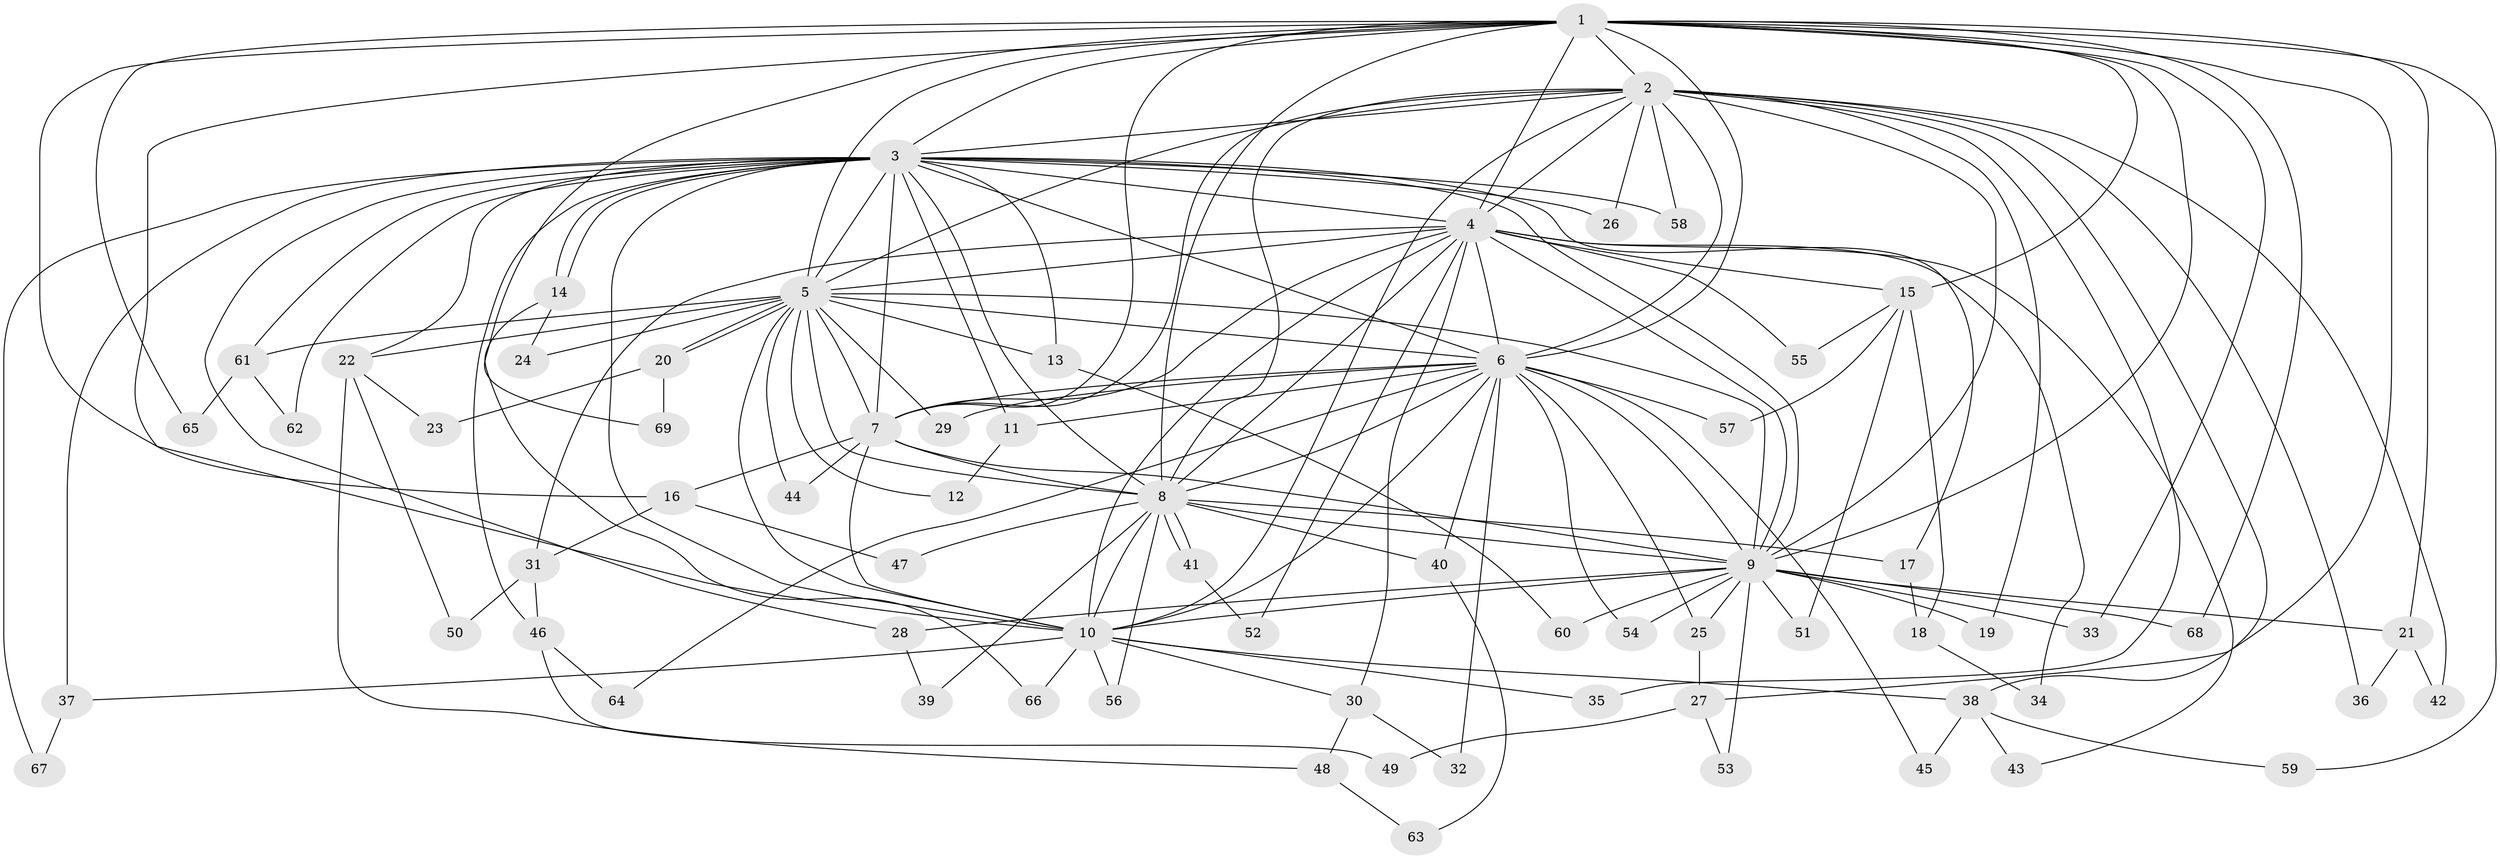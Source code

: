 // coarse degree distribution, {17: 0.02, 13: 0.02, 19: 0.04, 14: 0.02, 16: 0.04, 18: 0.02, 3: 0.14, 2: 0.5, 4: 0.12, 6: 0.02, 5: 0.04, 1: 0.02}
// Generated by graph-tools (version 1.1) at 2025/41/03/06/25 10:41:41]
// undirected, 69 vertices, 163 edges
graph export_dot {
graph [start="1"]
  node [color=gray90,style=filled];
  1;
  2;
  3;
  4;
  5;
  6;
  7;
  8;
  9;
  10;
  11;
  12;
  13;
  14;
  15;
  16;
  17;
  18;
  19;
  20;
  21;
  22;
  23;
  24;
  25;
  26;
  27;
  28;
  29;
  30;
  31;
  32;
  33;
  34;
  35;
  36;
  37;
  38;
  39;
  40;
  41;
  42;
  43;
  44;
  45;
  46;
  47;
  48;
  49;
  50;
  51;
  52;
  53;
  54;
  55;
  56;
  57;
  58;
  59;
  60;
  61;
  62;
  63;
  64;
  65;
  66;
  67;
  68;
  69;
  1 -- 2;
  1 -- 3;
  1 -- 4;
  1 -- 5;
  1 -- 6;
  1 -- 7;
  1 -- 8;
  1 -- 9;
  1 -- 10;
  1 -- 15;
  1 -- 16;
  1 -- 21;
  1 -- 27;
  1 -- 33;
  1 -- 59;
  1 -- 65;
  1 -- 68;
  1 -- 69;
  2 -- 3;
  2 -- 4;
  2 -- 5;
  2 -- 6;
  2 -- 7;
  2 -- 8;
  2 -- 9;
  2 -- 10;
  2 -- 19;
  2 -- 26;
  2 -- 35;
  2 -- 36;
  2 -- 38;
  2 -- 42;
  2 -- 58;
  3 -- 4;
  3 -- 5;
  3 -- 6;
  3 -- 7;
  3 -- 8;
  3 -- 9;
  3 -- 10;
  3 -- 11;
  3 -- 13;
  3 -- 14;
  3 -- 14;
  3 -- 17;
  3 -- 22;
  3 -- 26;
  3 -- 28;
  3 -- 37;
  3 -- 46;
  3 -- 58;
  3 -- 61;
  3 -- 62;
  3 -- 67;
  4 -- 5;
  4 -- 6;
  4 -- 7;
  4 -- 8;
  4 -- 9;
  4 -- 10;
  4 -- 15;
  4 -- 30;
  4 -- 31;
  4 -- 34;
  4 -- 43;
  4 -- 52;
  4 -- 55;
  5 -- 6;
  5 -- 7;
  5 -- 8;
  5 -- 9;
  5 -- 10;
  5 -- 12;
  5 -- 13;
  5 -- 20;
  5 -- 20;
  5 -- 22;
  5 -- 24;
  5 -- 29;
  5 -- 44;
  5 -- 61;
  6 -- 7;
  6 -- 8;
  6 -- 9;
  6 -- 10;
  6 -- 11;
  6 -- 25;
  6 -- 29;
  6 -- 32;
  6 -- 40;
  6 -- 45;
  6 -- 54;
  6 -- 57;
  6 -- 64;
  7 -- 8;
  7 -- 9;
  7 -- 10;
  7 -- 16;
  7 -- 44;
  8 -- 9;
  8 -- 10;
  8 -- 17;
  8 -- 39;
  8 -- 40;
  8 -- 41;
  8 -- 41;
  8 -- 47;
  8 -- 56;
  9 -- 10;
  9 -- 19;
  9 -- 21;
  9 -- 25;
  9 -- 28;
  9 -- 33;
  9 -- 51;
  9 -- 53;
  9 -- 54;
  9 -- 60;
  9 -- 68;
  10 -- 30;
  10 -- 35;
  10 -- 37;
  10 -- 38;
  10 -- 56;
  10 -- 66;
  11 -- 12;
  13 -- 60;
  14 -- 24;
  14 -- 66;
  15 -- 18;
  15 -- 51;
  15 -- 55;
  15 -- 57;
  16 -- 31;
  16 -- 47;
  17 -- 18;
  18 -- 34;
  20 -- 23;
  20 -- 69;
  21 -- 36;
  21 -- 42;
  22 -- 23;
  22 -- 48;
  22 -- 50;
  25 -- 27;
  27 -- 49;
  27 -- 53;
  28 -- 39;
  30 -- 32;
  30 -- 48;
  31 -- 46;
  31 -- 50;
  37 -- 67;
  38 -- 43;
  38 -- 45;
  38 -- 59;
  40 -- 63;
  41 -- 52;
  46 -- 49;
  46 -- 64;
  48 -- 63;
  61 -- 62;
  61 -- 65;
}
